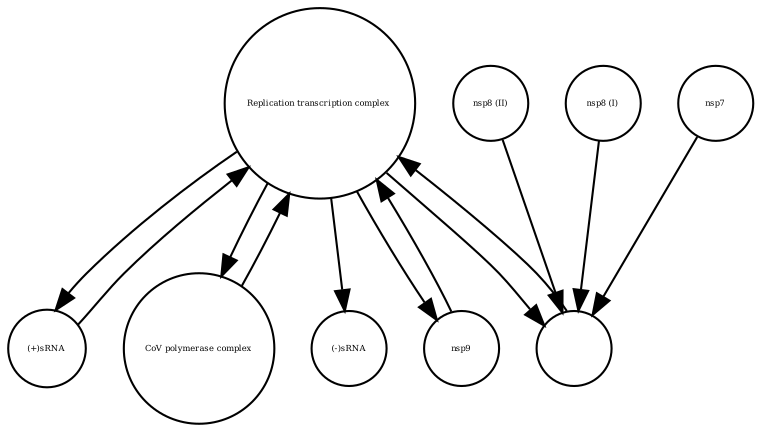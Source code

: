 strict digraph  {
"(-)sRNA" [annotation="", bipartite=0, cls="nucleic acid feature", fontsize=4, label="(-)sRNA", shape=circle];
"nsp8 (II)" [annotation="", bipartite=0, cls=macromolecule, fontsize=4, label="nsp8 (II)", shape=circle];
"nsp8 (I)" [annotation="", bipartite=0, cls=macromolecule, fontsize=4, label="nsp8 (I)", shape=circle];
"(+)sRNA" [annotation="", bipartite=0, cls="nucleic acid feature", fontsize=4, label="(+)sRNA", shape=circle];
"CoV polymerase complex" [annotation="", bipartite=0, cls=complex, fontsize=4, label="CoV polymerase complex", shape=circle];
nsp7 [annotation="", bipartite=0, cls=macromolecule, fontsize=4, label=nsp7, shape=circle];
"Replication transcription complex " [annotation="", bipartite=0, cls=complex, fontsize=4, label="Replication transcription complex ", shape=circle];
nsp9 [annotation="", bipartite=0, cls=macromolecule, fontsize=4, label=nsp9, shape=circle];
" " [annotation="", bipartite=0, cls=complex, fontsize=4, label=" ", shape=circle];
"nsp8 (II)" -> " "  [annotation="", interaction_type=production];
"nsp8 (I)" -> " "  [annotation="", interaction_type=production];
"(+)sRNA" -> "Replication transcription complex "  [annotation="", interaction_type=production];
"CoV polymerase complex" -> "Replication transcription complex "  [annotation="", interaction_type=production];
nsp7 -> " "  [annotation="", interaction_type=production];
"Replication transcription complex " -> "(+)sRNA"  [annotation="", interaction_type=production];
"Replication transcription complex " -> "CoV polymerase complex"  [annotation="", interaction_type=production];
"Replication transcription complex " -> "(-)sRNA"  [annotation="", interaction_type=production];
"Replication transcription complex " -> nsp9  [annotation="", interaction_type=production];
"Replication transcription complex " -> " "  [annotation="", interaction_type=production];
nsp9 -> "Replication transcription complex "  [annotation="", interaction_type=production];
" " -> "Replication transcription complex "  [annotation="", interaction_type=production];
}
